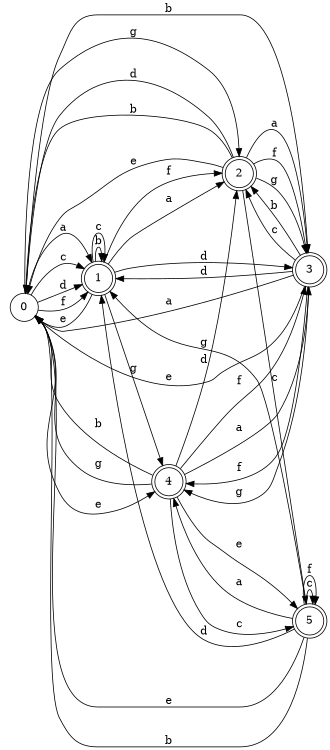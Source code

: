digraph n5_7 {
__start0 [label="" shape="none"];

rankdir=LR;
size="8,5";

s0 [style="filled", color="black", fillcolor="white" shape="circle", label="0"];
s1 [style="rounded,filled", color="black", fillcolor="white" shape="doublecircle", label="1"];
s2 [style="rounded,filled", color="black", fillcolor="white" shape="doublecircle", label="2"];
s3 [style="rounded,filled", color="black", fillcolor="white" shape="doublecircle", label="3"];
s4 [style="rounded,filled", color="black", fillcolor="white" shape="doublecircle", label="4"];
s5 [style="rounded,filled", color="black", fillcolor="white" shape="doublecircle", label="5"];
s0 -> s1 [label="a"];
s0 -> s3 [label="b"];
s0 -> s1 [label="c"];
s0 -> s1 [label="d"];
s0 -> s4 [label="e"];
s0 -> s1 [label="f"];
s0 -> s2 [label="g"];
s1 -> s2 [label="a"];
s1 -> s1 [label="b"];
s1 -> s1 [label="c"];
s1 -> s3 [label="d"];
s1 -> s0 [label="e"];
s1 -> s2 [label="f"];
s1 -> s4 [label="g"];
s2 -> s3 [label="a"];
s2 -> s0 [label="b"];
s2 -> s5 [label="c"];
s2 -> s0 [label="d"];
s2 -> s0 [label="e"];
s2 -> s3 [label="f"];
s2 -> s3 [label="g"];
s3 -> s0 [label="a"];
s3 -> s2 [label="b"];
s3 -> s2 [label="c"];
s3 -> s1 [label="d"];
s3 -> s0 [label="e"];
s3 -> s4 [label="f"];
s3 -> s4 [label="g"];
s4 -> s3 [label="a"];
s4 -> s0 [label="b"];
s4 -> s5 [label="c"];
s4 -> s2 [label="d"];
s4 -> s5 [label="e"];
s4 -> s3 [label="f"];
s4 -> s0 [label="g"];
s5 -> s4 [label="a"];
s5 -> s0 [label="b"];
s5 -> s5 [label="c"];
s5 -> s1 [label="d"];
s5 -> s0 [label="e"];
s5 -> s5 [label="f"];
s5 -> s1 [label="g"];

}